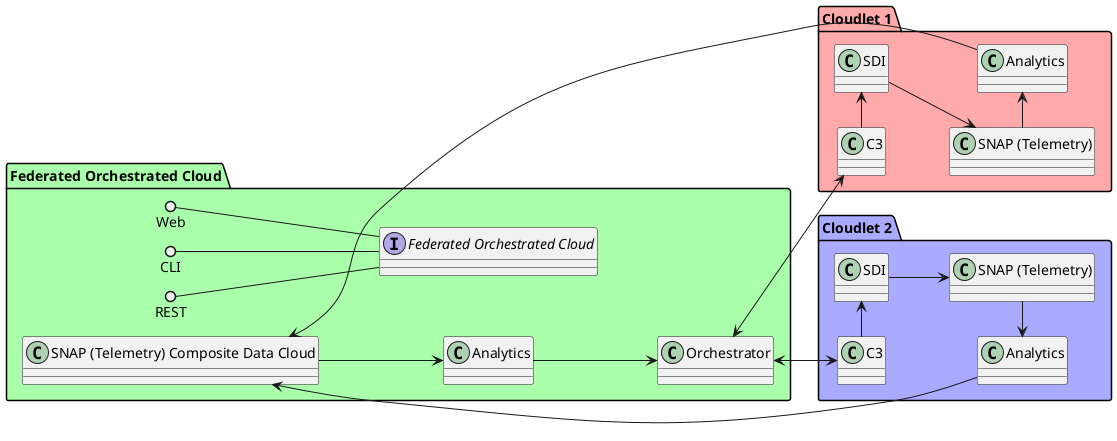 @startuml

package "Federated Orchestrated Cloud" {
  interface "Federated Orchestrated Cloud" {
  }
CLI ()-- "Federated Orchestrated Cloud"
REST ()-- "Federated Orchestrated Cloud"
Web ()-- "Federated Orchestrated Cloud"

}



left to right direction

package "Cloudlet 1" #ffaaaa {

  class "SNAP (Telemetry)" as STS
  class "Analytics" as AS
  class "C3" as CMPS
  class "SDI" as SDIS
}

package "Federated Orchestrated Cloud" #aaffaa {
class "Orchestrator" as OW
class "SNAP (Telemetry) Composite Data Cloud" as STF
class "Analytics" as FOCA
}

package "Cloudlet 2"  #aaaaff {
  class "SDI" as SDIM
  class "SNAP (Telemetry)" as STM
  class "Analytics" as AM
  class "C3" as CMPM
}
SDIS --> STS
SDIM --> STM
CMPS -> SDIS
CMPM -> SDIM
AS --> STF
STS -> AS
STM -> AM
AM --> STF
STF --> FOCA
FOCA --> OW
OW <--> CMPS
OW <--> CMPM

@enduml
